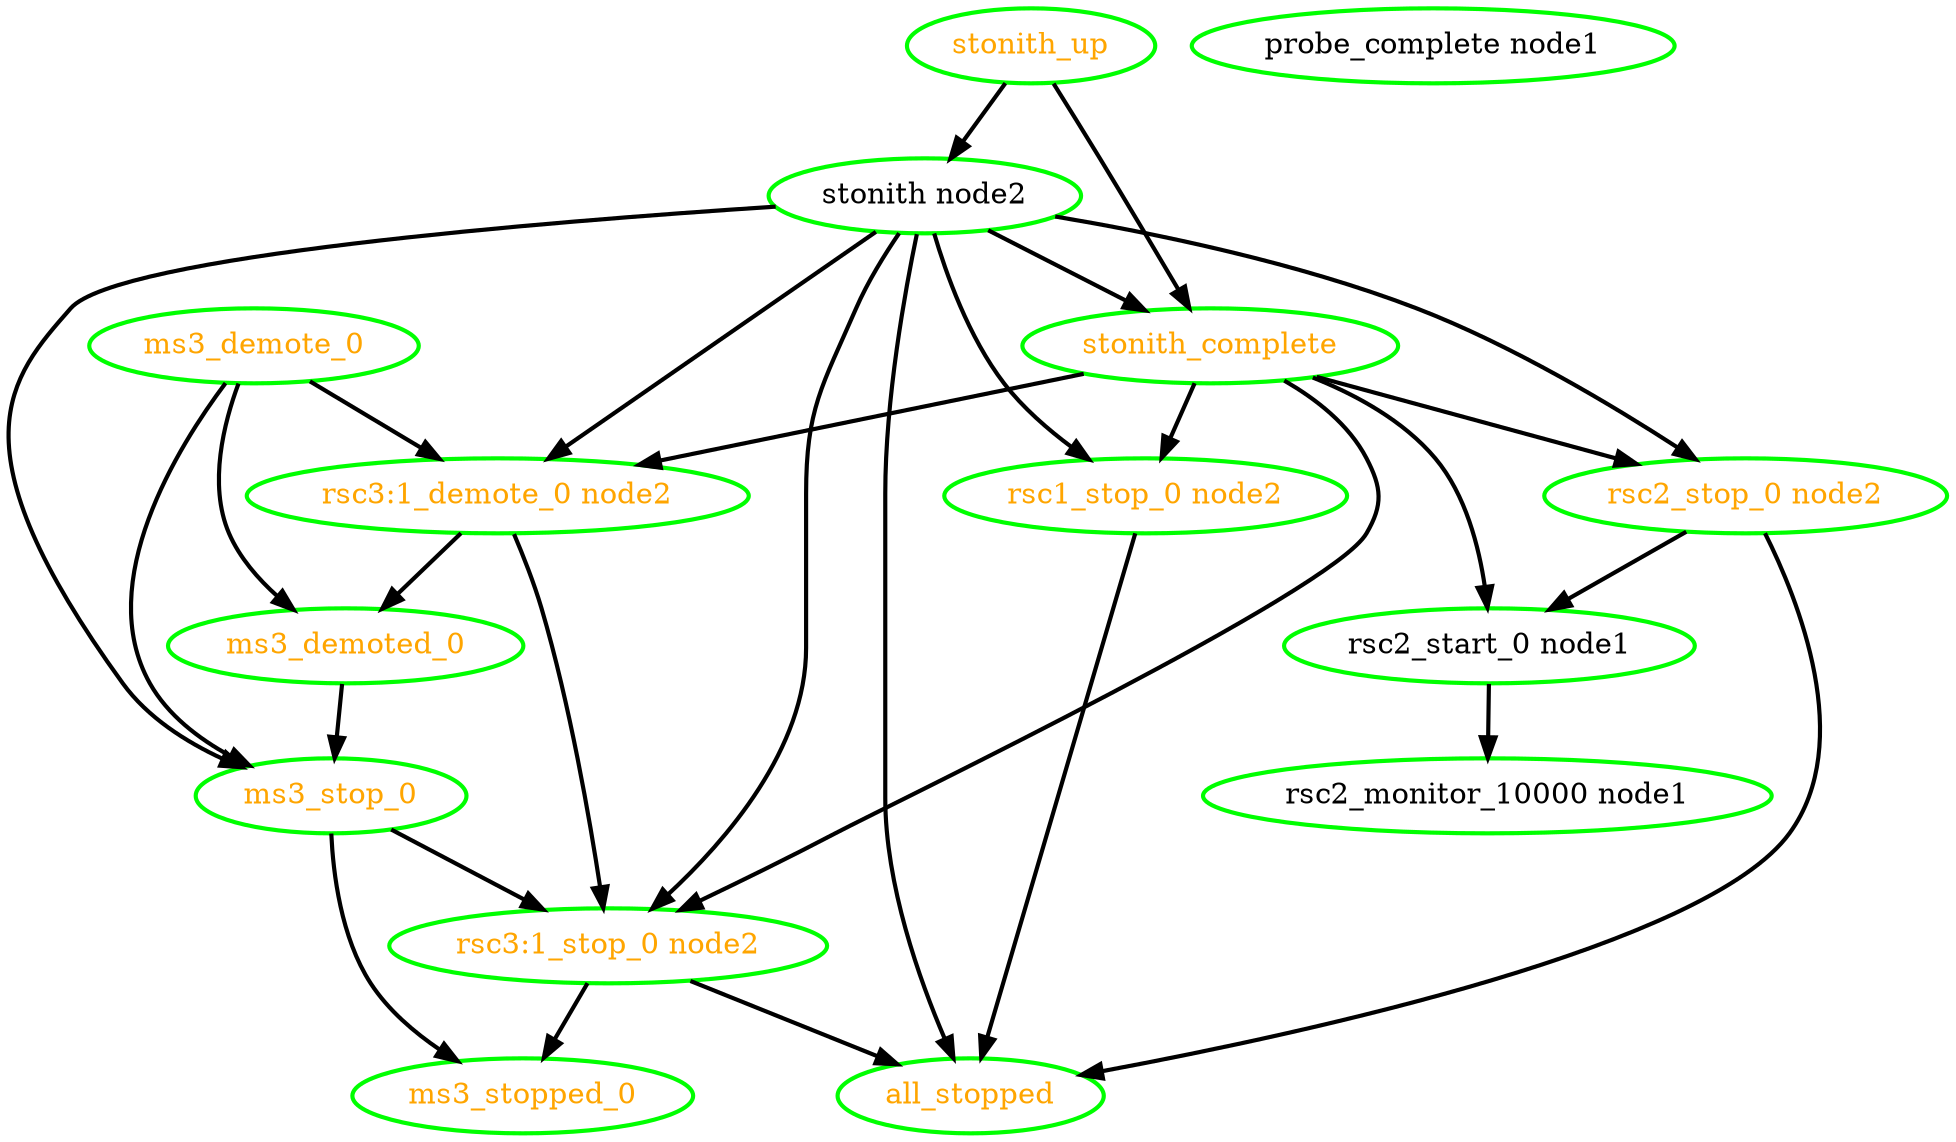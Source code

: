digraph "g" {
"all_stopped" [ style=bold color="green" fontcolor="orange"  ]
"ms3_demote_0" -> "ms3_demoted_0" [ style = bold]
"ms3_demote_0" -> "ms3_stop_0" [ style = bold]
"ms3_demote_0" -> "rsc3:1_demote_0 node2" [ style = bold]
"ms3_demote_0" [ style=bold color="green" fontcolor="orange"  ]
"ms3_demoted_0" -> "ms3_stop_0" [ style = bold]
"ms3_demoted_0" [ style=bold color="green" fontcolor="orange"  ]
"ms3_stop_0" -> "ms3_stopped_0" [ style = bold]
"ms3_stop_0" -> "rsc3:1_stop_0 node2" [ style = bold]
"ms3_stop_0" [ style=bold color="green" fontcolor="orange"  ]
"ms3_stopped_0" [ style=bold color="green" fontcolor="orange"  ]
"probe_complete node1" [ style=bold color="green" fontcolor="black"  ]
"rsc1_stop_0 node2" -> "all_stopped" [ style = bold]
"rsc1_stop_0 node2" [ style=bold color="green" fontcolor="orange"  ]
"rsc2_monitor_10000 node1" [ style=bold color="green" fontcolor="black"  ]
"rsc2_start_0 node1" -> "rsc2_monitor_10000 node1" [ style = bold]
"rsc2_start_0 node1" [ style=bold color="green" fontcolor="black"  ]
"rsc2_stop_0 node2" -> "all_stopped" [ style = bold]
"rsc2_stop_0 node2" -> "rsc2_start_0 node1" [ style = bold]
"rsc2_stop_0 node2" [ style=bold color="green" fontcolor="orange"  ]
"rsc3:1_demote_0 node2" -> "ms3_demoted_0" [ style = bold]
"rsc3:1_demote_0 node2" -> "rsc3:1_stop_0 node2" [ style = bold]
"rsc3:1_demote_0 node2" [ style=bold color="green" fontcolor="orange"  ]
"rsc3:1_stop_0 node2" -> "all_stopped" [ style = bold]
"rsc3:1_stop_0 node2" -> "ms3_stopped_0" [ style = bold]
"rsc3:1_stop_0 node2" [ style=bold color="green" fontcolor="orange"  ]
"stonith node2" -> "all_stopped" [ style = bold]
"stonith node2" -> "ms3_stop_0" [ style = bold]
"stonith node2" -> "rsc1_stop_0 node2" [ style = bold]
"stonith node2" -> "rsc2_stop_0 node2" [ style = bold]
"stonith node2" -> "rsc3:1_demote_0 node2" [ style = bold]
"stonith node2" -> "rsc3:1_stop_0 node2" [ style = bold]
"stonith node2" -> "stonith_complete" [ style = bold]
"stonith node2" [ style=bold color="green" fontcolor="black"  ]
"stonith_complete" -> "rsc1_stop_0 node2" [ style = bold]
"stonith_complete" -> "rsc2_start_0 node1" [ style = bold]
"stonith_complete" -> "rsc2_stop_0 node2" [ style = bold]
"stonith_complete" -> "rsc3:1_demote_0 node2" [ style = bold]
"stonith_complete" -> "rsc3:1_stop_0 node2" [ style = bold]
"stonith_complete" [ style=bold color="green" fontcolor="orange"  ]
"stonith_up" -> "stonith node2" [ style = bold]
"stonith_up" -> "stonith_complete" [ style = bold]
"stonith_up" [ style=bold color="green" fontcolor="orange"  ]
}
